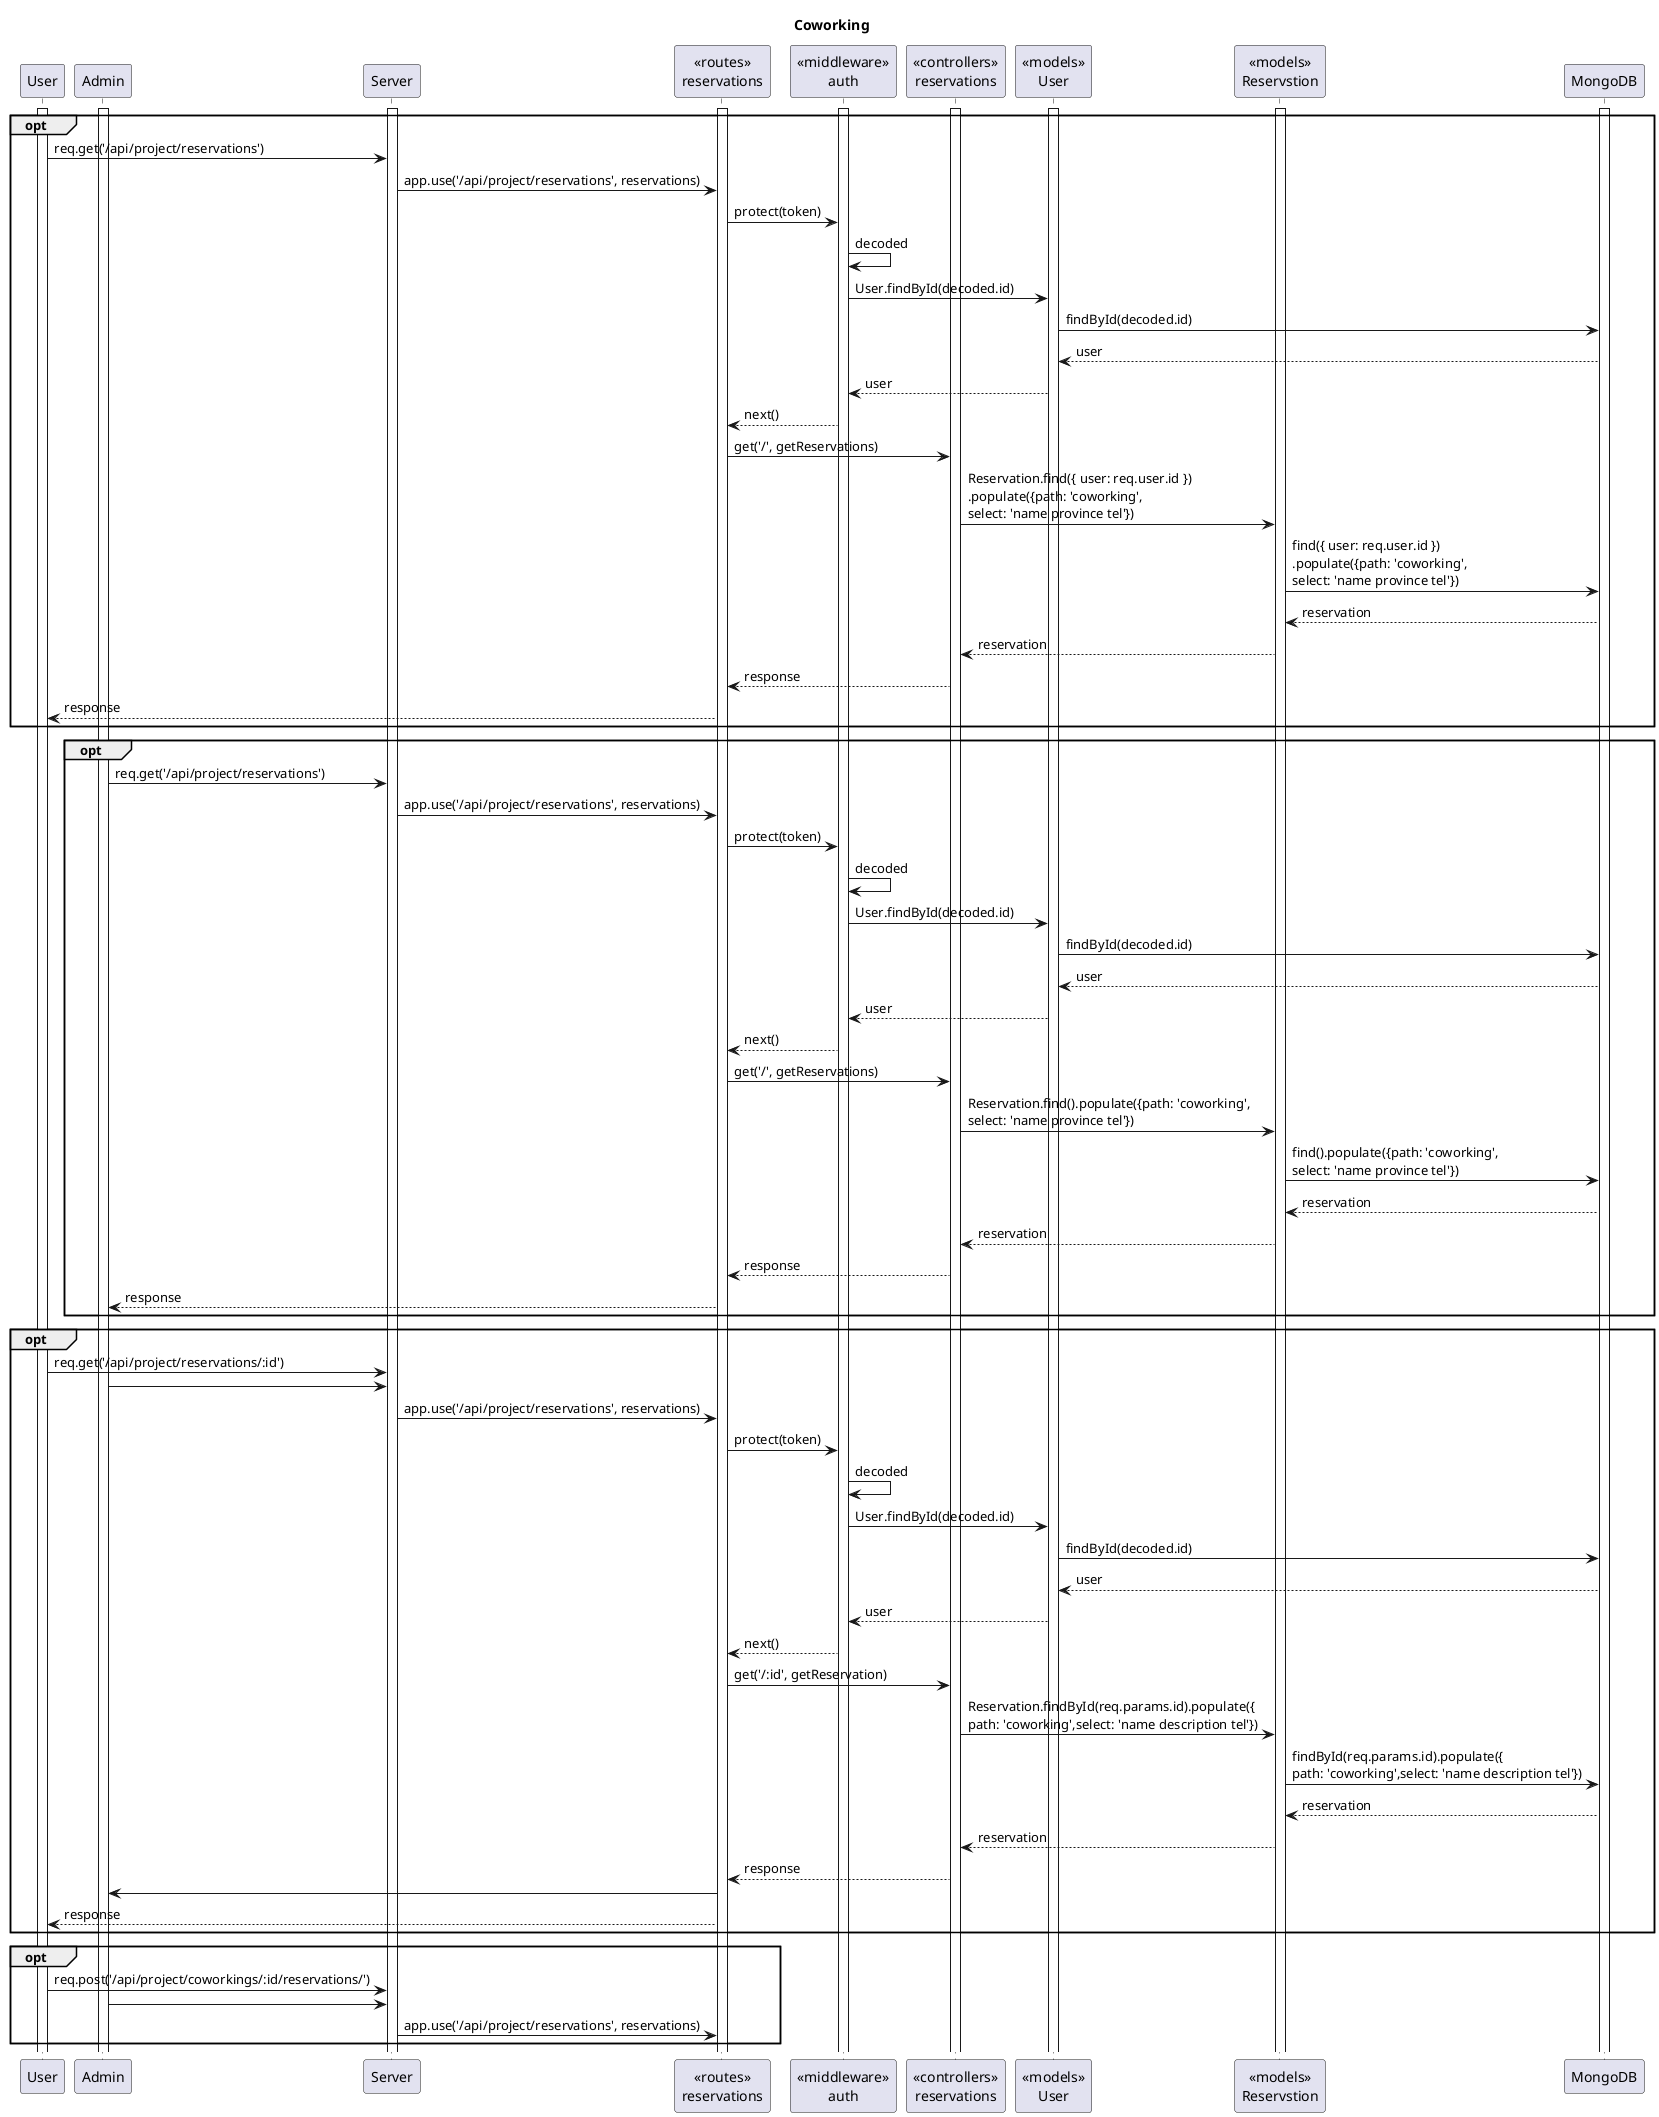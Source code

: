 @startuml
title "Coworking"
participant "User" as user
participant "Admin" as admin
participant "Server" as serverUML
participant "<<routes>>\nreservations" as routesUML 
participant "<<middleware>>\nauth" as middlewareUML
participant "<<controllers>>\nreservations" as controlReservation
participant "<<models>>\nUser" as modelsUser
participant "<<models>>\nReservstion" as modelsReservastion
participant "MongoDB" as mongodbUML
   
   user ++
   admin ++
   serverUML ++
   routesUML ++
   middlewareUML ++
   modelsUser ++
   controlReservation ++
   modelsReservastion ++
   mongodbUML ++

   /'User Get All Reservation'/
   opt
      user -> serverUML :req.get('/api/project/reservations')
      serverUML -> routesUML :app.use('/api/project/reservations', reservations)
      routesUML-> middlewareUML :protect(token)
      middlewareUML-> middlewareUML :decoded
      middlewareUML-> modelsUser :User.findById(decoded.id)
      modelsUser -> mongodbUML :findById(decoded.id)
      mongodbUML --> modelsUser :user
      modelsUser --> middlewareUML :user
      middlewareUML -->routesUML :next()
      routesUML -> controlReservation :get('/', getReservations)
      controlReservation -> modelsReservastion :Reservation.find({ user: req.user.id })\n.populate({path: 'coworking',\nselect: 'name province tel'})
      modelsReservastion -> mongodbUML :find({ user: req.user.id })\n.populate({path: 'coworking',\nselect: 'name province tel'})
      mongodbUML --> modelsReservastion :reservation
      modelsReservastion --> controlReservation :reservation
      controlReservation --> routesUML :response
      routesUML --> user :response
   end
   /'Admin Get All Reservation'/
   opt
      admin -> serverUML :req.get('/api/project/reservations')
      serverUML -> routesUML :app.use('/api/project/reservations', reservations)
      routesUML-> middlewareUML :protect(token)
      middlewareUML-> middlewareUML :decoded
      middlewareUML-> modelsUser :User.findById(decoded.id)
      modelsUser -> mongodbUML :findById(decoded.id)
      mongodbUML --> modelsUser :user
      modelsUser --> middlewareUML :user
      middlewareUML -->routesUML :next()
      routesUML -> controlReservation :get('/', getReservations)
      controlReservation -> modelsReservastion :Reservation.find().populate({path: 'coworking',\nselect: 'name province tel'})
      modelsReservastion -> mongodbUML :find().populate({path: 'coworking',\nselect: 'name province tel'})
      mongodbUML --> modelsReservastion :reservation
      modelsReservastion --> controlReservation :reservation
      controlReservation --> routesUML :response
      routesUML --> admin :response
   end

   /'Get Reservation By Id'/
   opt
      user -> serverUML :req.get('/api/project/reservations/:id')
      admin -> serverUML
      serverUML -> routesUML :app.use('/api/project/reservations', reservations)
      routesUML-> middlewareUML :protect(token)
      middlewareUML-> middlewareUML :decoded
      middlewareUML-> modelsUser :User.findById(decoded.id)
      modelsUser -> mongodbUML :findById(decoded.id)
      mongodbUML --> modelsUser :user
      modelsUser --> middlewareUML :user
      middlewareUML -->routesUML :next()
      routesUML -> controlReservation :get('/:id', getReservation)
      controlReservation -> modelsReservastion :Reservation.findById(req.params.id).populate({\npath: 'coworking',select: 'name description tel'})
      modelsReservastion -> mongodbUML :findById(req.params.id).populate({\npath: 'coworking',select: 'name description tel'})
      mongodbUML --> modelsReservastion :reservation
      modelsReservastion --> controlReservation :reservation
      controlReservation --> routesUML :response
      routesUML -> admin
      routesUML --> user :response
   end


   /'Create Reservation'/
   opt
      user -> serverUML :req.post('/api/project/coworkings/:id/reservations/')
      admin -> serverUML
      serverUML -> routesUML :app.use('/api/project/reservations', reservations)


   end
   /'Update Reservation'/




   /'Delete Reservation By Id'/







@enduml